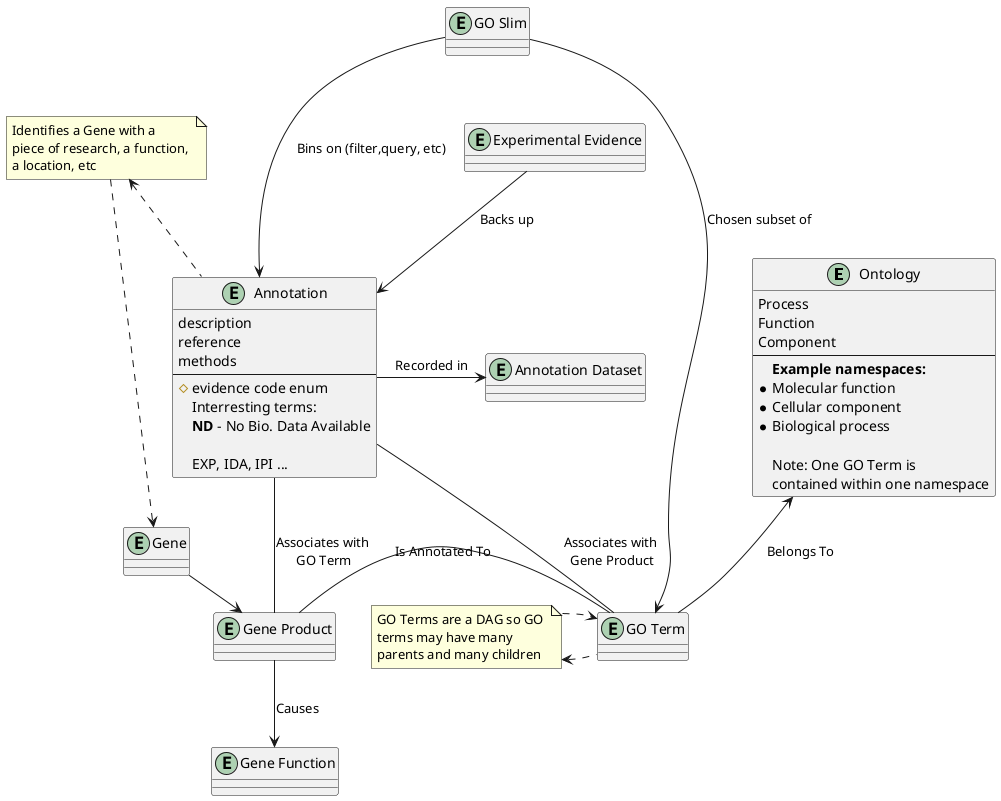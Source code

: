 @startuml domain model

entity Ontology {
  Process
  Function
  Component
  --
  **Example namespaces:**
  * Molecular function
  * Cellular component
  * Biological process
  
  Note: One GO Term is \ncontained within one namespace
}

entity "GO Term" as Term {

}

entity "Gene Product" as GeneProduct {

}

entity Annotation {
  description
  reference
  methods
  --
  # evidence code enum  
    Interresting terms:
    **ND** - No Bio. Data Available

    EXP, IDA, IPI ...
}

entity Gene {

}

entity "Gene Function" as GeneFunction {

}

entity "GO Slim" as Slim {

}

entity "Annotation Dataset" as ADS {

}

entity "Experimental Evidence" as Evidence{
  
}

Note "Identifies a Gene with a \npiece of research, a function, \na location, etc" as N1
Note "GO Terms are a DAG so GO \nterms may have many \nparents and many children" as N2

Ontology<-down-Term: Belongs To
Term-up-Annotation: "Associates with \nGene Product"
Term-left-GeneProduct: Is Annotated To
Gene-right->GeneProduct: Encodes
Annotation--GeneProduct: "Associates with \nGO Term"
GeneProduct-->GeneFunction: Causes
Slim---->Term: Chosen subset of
Slim-->Annotation: Bins on (filter,query, etc)
Annotation-right->ADS: Recorded in
Evidence-->Annotation: Backs up
N1<..Annotation
N1..>Gene
N2<.right.Term
N2..>Term

@enduml